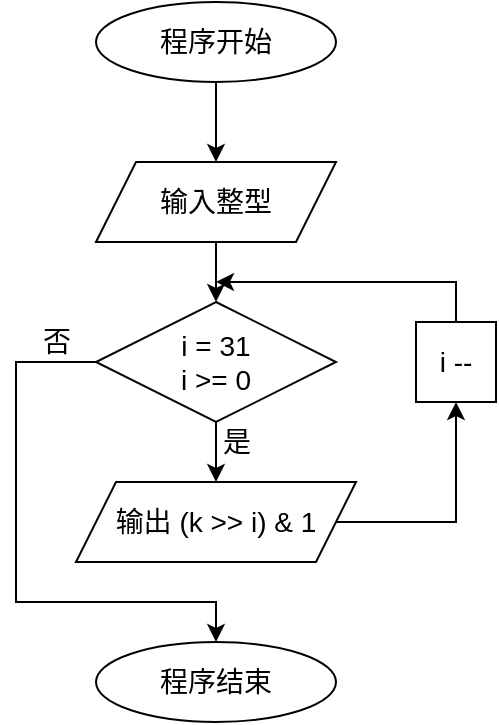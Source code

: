 <mxfile version="25.0.2">
  <diagram name="第 1 页" id="8CtCuOsys3hR2p4QYqbM">
    <mxGraphModel dx="1221" dy="823" grid="1" gridSize="10" guides="1" tooltips="1" connect="1" arrows="1" fold="1" page="1" pageScale="1" pageWidth="827" pageHeight="1169" math="0" shadow="0">
      <root>
        <mxCell id="0" />
        <mxCell id="1" parent="0" />
        <mxCell id="Sqm4q17-4cD9rXe7hXDx-5" value="" style="edgeStyle=orthogonalEdgeStyle;rounded=0;orthogonalLoop=1;jettySize=auto;html=1;" parent="1" source="AAzNbXR31eo6BCxiC4Rg-1" target="Sqm4q17-4cD9rXe7hXDx-2" edge="1">
          <mxGeometry relative="1" as="geometry" />
        </mxCell>
        <mxCell id="AAzNbXR31eo6BCxiC4Rg-1" value="&lt;font style=&quot;font-size: 14px;&quot;&gt;程序开始&lt;/font&gt;" style="ellipse;whiteSpace=wrap;html=1;" parent="1" vertex="1">
          <mxGeometry x="360" y="160" width="120" height="40" as="geometry" />
        </mxCell>
        <mxCell id="zPffARQcVFFwAuHFskO3-3" value="" style="edgeStyle=orthogonalEdgeStyle;rounded=0;orthogonalLoop=1;jettySize=auto;html=1;" edge="1" parent="1" source="Sqm4q17-4cD9rXe7hXDx-2" target="zPffARQcVFFwAuHFskO3-2">
          <mxGeometry relative="1" as="geometry" />
        </mxCell>
        <mxCell id="Sqm4q17-4cD9rXe7hXDx-2" value="&lt;font style=&quot;font-size: 14px;&quot;&gt;输入整型&lt;/font&gt;" style="shape=parallelogram;perimeter=parallelogramPerimeter;whiteSpace=wrap;html=1;fixedSize=1;" parent="1" vertex="1">
          <mxGeometry x="360" y="240" width="120" height="40" as="geometry" />
        </mxCell>
        <mxCell id="zPffARQcVFFwAuHFskO3-5" value="" style="edgeStyle=orthogonalEdgeStyle;rounded=0;orthogonalLoop=1;jettySize=auto;html=1;" edge="1" parent="1" source="zPffARQcVFFwAuHFskO3-2" target="zPffARQcVFFwAuHFskO3-4">
          <mxGeometry relative="1" as="geometry" />
        </mxCell>
        <mxCell id="zPffARQcVFFwAuHFskO3-6" value="&lt;font style=&quot;font-size: 14px;&quot;&gt;是&lt;/font&gt;" style="edgeLabel;html=1;align=center;verticalAlign=middle;resizable=0;points=[];" vertex="1" connectable="0" parent="zPffARQcVFFwAuHFskO3-5">
          <mxGeometry x="-0.8" relative="1" as="geometry">
            <mxPoint x="10" y="5" as="offset" />
          </mxGeometry>
        </mxCell>
        <mxCell id="zPffARQcVFFwAuHFskO3-13" style="edgeStyle=orthogonalEdgeStyle;rounded=0;orthogonalLoop=1;jettySize=auto;html=1;exitX=0;exitY=0.5;exitDx=0;exitDy=0;entryX=0.5;entryY=0;entryDx=0;entryDy=0;" edge="1" parent="1" source="zPffARQcVFFwAuHFskO3-2" target="zPffARQcVFFwAuHFskO3-11">
          <mxGeometry relative="1" as="geometry">
            <Array as="points">
              <mxPoint x="320" y="340" />
              <mxPoint x="320" y="460" />
              <mxPoint x="420" y="460" />
            </Array>
          </mxGeometry>
        </mxCell>
        <mxCell id="zPffARQcVFFwAuHFskO3-14" value="&lt;font style=&quot;font-size: 14px;&quot;&gt;否&lt;/font&gt;" style="edgeLabel;html=1;align=center;verticalAlign=middle;resizable=0;points=[];" vertex="1" connectable="0" parent="zPffARQcVFFwAuHFskO3-13">
          <mxGeometry x="-0.826" y="3" relative="1" as="geometry">
            <mxPoint x="4" y="-13" as="offset" />
          </mxGeometry>
        </mxCell>
        <mxCell id="zPffARQcVFFwAuHFskO3-2" value="i = 31&lt;br&gt;i &amp;gt;= 0" style="rhombus;whiteSpace=wrap;html=1;fontSize=14;" vertex="1" parent="1">
          <mxGeometry x="360" y="310" width="120" height="60" as="geometry" />
        </mxCell>
        <mxCell id="zPffARQcVFFwAuHFskO3-9" style="edgeStyle=orthogonalEdgeStyle;rounded=0;orthogonalLoop=1;jettySize=auto;html=1;exitX=1;exitY=0.5;exitDx=0;exitDy=0;entryX=0.5;entryY=1;entryDx=0;entryDy=0;" edge="1" parent="1" source="zPffARQcVFFwAuHFskO3-4" target="zPffARQcVFFwAuHFskO3-8">
          <mxGeometry relative="1" as="geometry" />
        </mxCell>
        <mxCell id="zPffARQcVFFwAuHFskO3-4" value="输出 (k &amp;gt;&amp;gt; i) &amp;amp; 1" style="shape=parallelogram;perimeter=parallelogramPerimeter;whiteSpace=wrap;html=1;fixedSize=1;fontSize=14;" vertex="1" parent="1">
          <mxGeometry x="350" y="400" width="140" height="40" as="geometry" />
        </mxCell>
        <mxCell id="zPffARQcVFFwAuHFskO3-10" style="edgeStyle=orthogonalEdgeStyle;rounded=0;orthogonalLoop=1;jettySize=auto;html=1;exitX=0.5;exitY=0;exitDx=0;exitDy=0;" edge="1" parent="1" source="zPffARQcVFFwAuHFskO3-8">
          <mxGeometry relative="1" as="geometry">
            <mxPoint x="420" y="300" as="targetPoint" />
            <Array as="points">
              <mxPoint x="540" y="300" />
              <mxPoint x="421" y="300" />
            </Array>
          </mxGeometry>
        </mxCell>
        <mxCell id="zPffARQcVFFwAuHFskO3-8" value="&lt;font style=&quot;font-size: 14px;&quot;&gt;i --&lt;/font&gt;" style="rounded=0;whiteSpace=wrap;html=1;" vertex="1" parent="1">
          <mxGeometry x="520" y="320" width="40" height="40" as="geometry" />
        </mxCell>
        <mxCell id="zPffARQcVFFwAuHFskO3-11" value="&lt;font style=&quot;font-size: 14px;&quot;&gt;程序结束&lt;/font&gt;" style="ellipse;whiteSpace=wrap;html=1;" vertex="1" parent="1">
          <mxGeometry x="360" y="480" width="120" height="40" as="geometry" />
        </mxCell>
      </root>
    </mxGraphModel>
  </diagram>
</mxfile>
